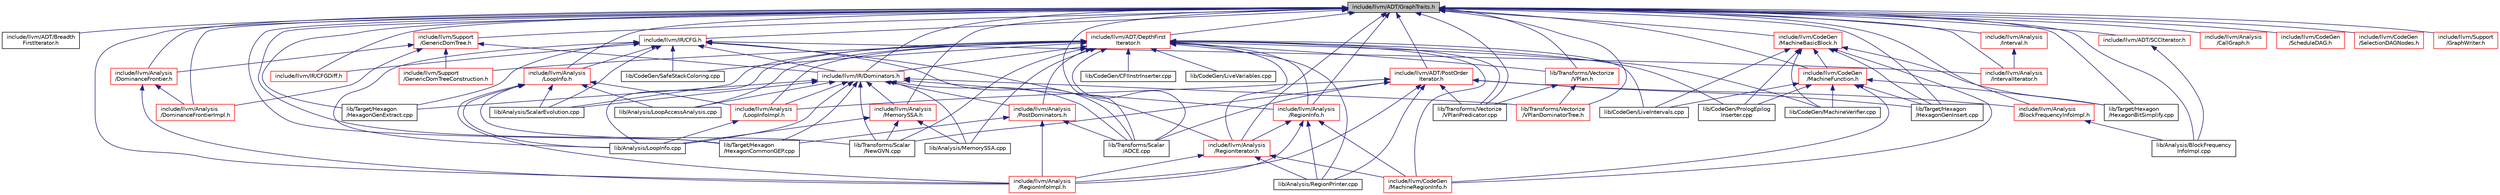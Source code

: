 digraph "include/llvm/ADT/GraphTraits.h"
{
 // LATEX_PDF_SIZE
  bgcolor="transparent";
  edge [fontname="Helvetica",fontsize="10",labelfontname="Helvetica",labelfontsize="10"];
  node [fontname="Helvetica",fontsize="10",shape="box"];
  Node1 [label="include/llvm/ADT/GraphTraits.h",height=0.2,width=0.4,color="black", fillcolor="grey75", style="filled", fontcolor="black",tooltip=" "];
  Node1 -> Node2 [dir="back",color="midnightblue",fontsize="10",style="solid",fontname="Helvetica"];
  Node2 [label="include/llvm/ADT/Breadth\lFirstIterator.h",height=0.2,width=0.4,color="black",URL="$BreadthFirstIterator_8h.html",tooltip=" "];
  Node1 -> Node3 [dir="back",color="midnightblue",fontsize="10",style="solid",fontname="Helvetica"];
  Node3 [label="include/llvm/ADT/DepthFirst\lIterator.h",height=0.2,width=0.4,color="red",URL="$DepthFirstIterator_8h.html",tooltip=" "];
  Node3 -> Node4 [dir="back",color="midnightblue",fontsize="10",style="solid",fontname="Helvetica"];
  Node4 [label="include/llvm/Analysis\l/LoopInfoImpl.h",height=0.2,width=0.4,color="red",URL="$LoopInfoImpl_8h.html",tooltip=" "];
  Node4 -> Node5 [dir="back",color="midnightblue",fontsize="10",style="solid",fontname="Helvetica"];
  Node5 [label="lib/Analysis/LoopInfo.cpp",height=0.2,width=0.4,color="black",URL="$LoopInfo_8cpp.html",tooltip=" "];
  Node3 -> Node23 [dir="back",color="midnightblue",fontsize="10",style="solid",fontname="Helvetica"];
  Node23 [label="include/llvm/Analysis\l/PostDominators.h",height=0.2,width=0.4,color="red",URL="$PostDominators_8h.html",tooltip=" "];
  Node23 -> Node181 [dir="back",color="midnightblue",fontsize="10",style="solid",fontname="Helvetica"];
  Node181 [label="include/llvm/Analysis\l/RegionInfoImpl.h",height=0.2,width=0.4,color="red",URL="$RegionInfoImpl_8h.html",tooltip=" "];
  Node23 -> Node114 [dir="back",color="midnightblue",fontsize="10",style="solid",fontname="Helvetica"];
  Node114 [label="lib/Target/Hexagon\l/HexagonCommonGEP.cpp",height=0.2,width=0.4,color="black",URL="$HexagonCommonGEP_8cpp.html",tooltip=" "];
  Node23 -> Node180 [dir="back",color="midnightblue",fontsize="10",style="solid",fontname="Helvetica"];
  Node180 [label="lib/Transforms/Scalar\l/ADCE.cpp",height=0.2,width=0.4,color="black",URL="$ADCE_8cpp.html",tooltip=" "];
  Node3 -> Node193 [dir="back",color="midnightblue",fontsize="10",style="solid",fontname="Helvetica"];
  Node193 [label="include/llvm/Analysis\l/RegionInfo.h",height=0.2,width=0.4,color="red",URL="$RegionInfo_8h.html",tooltip=" "];
  Node193 -> Node181 [dir="back",color="midnightblue",fontsize="10",style="solid",fontname="Helvetica"];
  Node193 -> Node194 [dir="back",color="midnightblue",fontsize="10",style="solid",fontname="Helvetica"];
  Node194 [label="include/llvm/Analysis\l/RegionIterator.h",height=0.2,width=0.4,color="red",URL="$RegionIterator_8h.html",tooltip=" "];
  Node194 -> Node181 [dir="back",color="midnightblue",fontsize="10",style="solid",fontname="Helvetica"];
  Node194 -> Node195 [dir="back",color="midnightblue",fontsize="10",style="solid",fontname="Helvetica"];
  Node195 [label="include/llvm/CodeGen\l/MachineRegionInfo.h",height=0.2,width=0.4,color="red",URL="$MachineRegionInfo_8h.html",tooltip=" "];
  Node194 -> Node197 [dir="back",color="midnightblue",fontsize="10",style="solid",fontname="Helvetica"];
  Node197 [label="lib/Analysis/RegionPrinter.cpp",height=0.2,width=0.4,color="black",URL="$RegionPrinter_8cpp.html",tooltip=" "];
  Node193 -> Node195 [dir="back",color="midnightblue",fontsize="10",style="solid",fontname="Helvetica"];
  Node193 -> Node197 [dir="back",color="midnightblue",fontsize="10",style="solid",fontname="Helvetica"];
  Node3 -> Node194 [dir="back",color="midnightblue",fontsize="10",style="solid",fontname="Helvetica"];
  Node3 -> Node195 [dir="back",color="midnightblue",fontsize="10",style="solid",fontname="Helvetica"];
  Node3 -> Node201 [dir="back",color="midnightblue",fontsize="10",style="solid",fontname="Helvetica"];
  Node201 [label="include/llvm/IR/Dominators.h",height=0.2,width=0.4,color="red",URL="$Dominators_8h.html",tooltip=" "];
  Node201 -> Node4 [dir="back",color="midnightblue",fontsize="10",style="solid",fontname="Helvetica"];
  Node201 -> Node306 [dir="back",color="midnightblue",fontsize="10",style="solid",fontname="Helvetica"];
  Node306 [label="include/llvm/Analysis\l/MemorySSA.h",height=0.2,width=0.4,color="red",URL="$MemorySSA_8h.html",tooltip="This file exposes an interface to building/using memory SSA to walk memory instructions using a use/d..."];
  Node306 -> Node5 [dir="back",color="midnightblue",fontsize="10",style="solid",fontname="Helvetica"];
  Node306 -> Node312 [dir="back",color="midnightblue",fontsize="10",style="solid",fontname="Helvetica"];
  Node312 [label="lib/Analysis/MemorySSA.cpp",height=0.2,width=0.4,color="black",URL="$MemorySSA_8cpp.html",tooltip=" "];
  Node306 -> Node162 [dir="back",color="midnightblue",fontsize="10",style="solid",fontname="Helvetica"];
  Node162 [label="lib/Transforms/Scalar\l/NewGVN.cpp",height=0.2,width=0.4,color="black",URL="$NewGVN_8cpp.html",tooltip="This file implements the new LLVM's Global Value Numbering pass."];
  Node201 -> Node23 [dir="back",color="midnightblue",fontsize="10",style="solid",fontname="Helvetica"];
  Node201 -> Node193 [dir="back",color="midnightblue",fontsize="10",style="solid",fontname="Helvetica"];
  Node201 -> Node277 [dir="back",color="midnightblue",fontsize="10",style="solid",fontname="Helvetica"];
  Node277 [label="lib/Analysis/LoopAccessAnalysis.cpp",height=0.2,width=0.4,color="black",URL="$LoopAccessAnalysis_8cpp.html",tooltip=" "];
  Node201 -> Node5 [dir="back",color="midnightblue",fontsize="10",style="solid",fontname="Helvetica"];
  Node201 -> Node312 [dir="back",color="midnightblue",fontsize="10",style="solid",fontname="Helvetica"];
  Node201 -> Node411 [dir="back",color="midnightblue",fontsize="10",style="solid",fontname="Helvetica"];
  Node411 [label="lib/Analysis/ScalarEvolution.cpp",height=0.2,width=0.4,color="black",URL="$ScalarEvolution_8cpp.html",tooltip=" "];
  Node201 -> Node114 [dir="back",color="midnightblue",fontsize="10",style="solid",fontname="Helvetica"];
  Node201 -> Node422 [dir="back",color="midnightblue",fontsize="10",style="solid",fontname="Helvetica"];
  Node422 [label="lib/Target/Hexagon\l/HexagonGenExtract.cpp",height=0.2,width=0.4,color="black",URL="$HexagonGenExtract_8cpp.html",tooltip=" "];
  Node201 -> Node180 [dir="back",color="midnightblue",fontsize="10",style="solid",fontname="Helvetica"];
  Node201 -> Node162 [dir="back",color="midnightblue",fontsize="10",style="solid",fontname="Helvetica"];
  Node201 -> Node16 [dir="back",color="midnightblue",fontsize="10",style="solid",fontname="Helvetica"];
  Node16 [label="lib/Transforms/Vectorize\l/VPlanDominatorTree.h",height=0.2,width=0.4,color="red",URL="$VPlanDominatorTree_8h.html",tooltip="This file implements dominator tree analysis for a single level of a VPlan's H-CFG."];
  Node3 -> Node433 [dir="back",color="midnightblue",fontsize="10",style="solid",fontname="Helvetica"];
  Node433 [label="include/llvm/Support\l/GenericDomTreeConstruction.h",height=0.2,width=0.4,color="red",URL="$GenericDomTreeConstruction_8h.html",tooltip="Generic dominator tree construction - This file provides routines to construct immediate dominator in..."];
  Node3 -> Node277 [dir="back",color="midnightblue",fontsize="10",style="solid",fontname="Helvetica"];
  Node3 -> Node5 [dir="back",color="midnightblue",fontsize="10",style="solid",fontname="Helvetica"];
  Node3 -> Node312 [dir="back",color="midnightblue",fontsize="10",style="solid",fontname="Helvetica"];
  Node3 -> Node197 [dir="back",color="midnightblue",fontsize="10",style="solid",fontname="Helvetica"];
  Node3 -> Node411 [dir="back",color="midnightblue",fontsize="10",style="solid",fontname="Helvetica"];
  Node3 -> Node504 [dir="back",color="midnightblue",fontsize="10",style="solid",fontname="Helvetica"];
  Node504 [label="lib/CodeGen/CFIInstrInserter.cpp",height=0.2,width=0.4,color="black",URL="$CFIInstrInserter_8cpp.html",tooltip=" "];
  Node3 -> Node454 [dir="back",color="midnightblue",fontsize="10",style="solid",fontname="Helvetica"];
  Node454 [label="lib/CodeGen/LiveIntervals.cpp",height=0.2,width=0.4,color="black",URL="$LiveIntervals_8cpp.html",tooltip=" "];
  Node3 -> Node505 [dir="back",color="midnightblue",fontsize="10",style="solid",fontname="Helvetica"];
  Node505 [label="lib/CodeGen/LiveVariables.cpp",height=0.2,width=0.4,color="black",URL="$LiveVariables_8cpp.html",tooltip=" "];
  Node3 -> Node506 [dir="back",color="midnightblue",fontsize="10",style="solid",fontname="Helvetica"];
  Node506 [label="lib/CodeGen/MachineVerifier.cpp",height=0.2,width=0.4,color="black",URL="$MachineVerifier_8cpp.html",tooltip=" "];
  Node3 -> Node466 [dir="back",color="midnightblue",fontsize="10",style="solid",fontname="Helvetica"];
  Node466 [label="lib/CodeGen/PrologEpilog\lInserter.cpp",height=0.2,width=0.4,color="black",URL="$PrologEpilogInserter_8cpp.html",tooltip=" "];
  Node3 -> Node507 [dir="back",color="midnightblue",fontsize="10",style="solid",fontname="Helvetica"];
  Node507 [label="lib/CodeGen/SafeStackColoring.cpp",height=0.2,width=0.4,color="black",URL="$SafeStackColoring_8cpp.html",tooltip=" "];
  Node3 -> Node180 [dir="back",color="midnightblue",fontsize="10",style="solid",fontname="Helvetica"];
  Node3 -> Node162 [dir="back",color="midnightblue",fontsize="10",style="solid",fontname="Helvetica"];
  Node3 -> Node8 [dir="back",color="midnightblue",fontsize="10",style="solid",fontname="Helvetica"];
  Node8 [label="lib/Transforms/Vectorize\l/VPlan.h",height=0.2,width=0.4,color="red",URL="$VPlan_8h.html",tooltip="This file contains the declarations of the Vectorization Plan base classes:"];
  Node8 -> Node16 [dir="back",color="midnightblue",fontsize="10",style="solid",fontname="Helvetica"];
  Node8 -> Node14 [dir="back",color="midnightblue",fontsize="10",style="solid",fontname="Helvetica"];
  Node14 [label="lib/Transforms/Vectorize\l/VPlanPredicator.cpp",height=0.2,width=0.4,color="black",URL="$VPlanPredicator_8cpp.html",tooltip="This file implements the VPlanPredicator class which contains the public interfaces to predicate and ..."];
  Node3 -> Node14 [dir="back",color="midnightblue",fontsize="10",style="solid",fontname="Helvetica"];
  Node1 -> Node512 [dir="back",color="midnightblue",fontsize="10",style="solid",fontname="Helvetica"];
  Node512 [label="include/llvm/ADT/PostOrder\lIterator.h",height=0.2,width=0.4,color="red",URL="$PostOrderIterator_8h.html",tooltip=" "];
  Node512 -> Node513 [dir="back",color="midnightblue",fontsize="10",style="solid",fontname="Helvetica"];
  Node513 [label="include/llvm/Analysis\l/BlockFrequencyInfoImpl.h",height=0.2,width=0.4,color="red",URL="$BlockFrequencyInfoImpl_8h.html",tooltip=" "];
  Node513 -> Node515 [dir="back",color="midnightblue",fontsize="10",style="solid",fontname="Helvetica"];
  Node515 [label="lib/Analysis/BlockFrequency\lInfoImpl.cpp",height=0.2,width=0.4,color="black",URL="$BlockFrequencyInfoImpl_8cpp.html",tooltip=" "];
  Node512 -> Node4 [dir="back",color="midnightblue",fontsize="10",style="solid",fontname="Helvetica"];
  Node512 -> Node181 [dir="back",color="midnightblue",fontsize="10",style="solid",fontname="Helvetica"];
  Node512 -> Node197 [dir="back",color="midnightblue",fontsize="10",style="solid",fontname="Helvetica"];
  Node512 -> Node485 [dir="back",color="midnightblue",fontsize="10",style="solid",fontname="Helvetica"];
  Node485 [label="lib/Target/Hexagon\l/HexagonGenInsert.cpp",height=0.2,width=0.4,color="black",URL="$HexagonGenInsert_8cpp.html",tooltip=" "];
  Node512 -> Node180 [dir="back",color="midnightblue",fontsize="10",style="solid",fontname="Helvetica"];
  Node512 -> Node162 [dir="back",color="midnightblue",fontsize="10",style="solid",fontname="Helvetica"];
  Node512 -> Node14 [dir="back",color="midnightblue",fontsize="10",style="solid",fontname="Helvetica"];
  Node1 -> Node1015 [dir="back",color="midnightblue",fontsize="10",style="solid",fontname="Helvetica"];
  Node1015 [label="include/llvm/ADT/SCCIterator.h",height=0.2,width=0.4,color="red",URL="$SCCIterator_8h.html",tooltip="This builds on the llvm/ADT/GraphTraits.h file to find the strongly connected components (SCCs) of a ..."];
  Node1015 -> Node515 [dir="back",color="midnightblue",fontsize="10",style="solid",fontname="Helvetica"];
  Node1 -> Node513 [dir="back",color="midnightblue",fontsize="10",style="solid",fontname="Helvetica"];
  Node1 -> Node1021 [dir="back",color="midnightblue",fontsize="10",style="solid",fontname="Helvetica"];
  Node1021 [label="include/llvm/Analysis\l/CallGraph.h",height=0.2,width=0.4,color="red",URL="$CallGraph_8h.html",tooltip="This file provides interfaces used to build and manipulate a call graph, which is a very useful tool ..."];
  Node1 -> Node1033 [dir="back",color="midnightblue",fontsize="10",style="solid",fontname="Helvetica"];
  Node1033 [label="include/llvm/Analysis\l/DominanceFrontier.h",height=0.2,width=0.4,color="red",URL="$DominanceFrontier_8h.html",tooltip=" "];
  Node1033 -> Node1034 [dir="back",color="midnightblue",fontsize="10",style="solid",fontname="Helvetica"];
  Node1034 [label="include/llvm/Analysis\l/DominanceFrontierImpl.h",height=0.2,width=0.4,color="red",URL="$DominanceFrontierImpl_8h.html",tooltip=" "];
  Node1033 -> Node181 [dir="back",color="midnightblue",fontsize="10",style="solid",fontname="Helvetica"];
  Node1 -> Node1034 [dir="back",color="midnightblue",fontsize="10",style="solid",fontname="Helvetica"];
  Node1 -> Node1036 [dir="back",color="midnightblue",fontsize="10",style="solid",fontname="Helvetica"];
  Node1036 [label="include/llvm/Analysis\l/Interval.h",height=0.2,width=0.4,color="red",URL="$Interval_8h.html",tooltip=" "];
  Node1036 -> Node1037 [dir="back",color="midnightblue",fontsize="10",style="solid",fontname="Helvetica"];
  Node1037 [label="include/llvm/Analysis\l/IntervalIterator.h",height=0.2,width=0.4,color="red",URL="$IntervalIterator_8h.html",tooltip=" "];
  Node1 -> Node1037 [dir="back",color="midnightblue",fontsize="10",style="solid",fontname="Helvetica"];
  Node1 -> Node1040 [dir="back",color="midnightblue",fontsize="10",style="solid",fontname="Helvetica"];
  Node1040 [label="include/llvm/Analysis\l/LoopInfo.h",height=0.2,width=0.4,color="red",URL="$LoopInfo_8h.html",tooltip=" "];
  Node1040 -> Node4 [dir="back",color="midnightblue",fontsize="10",style="solid",fontname="Helvetica"];
  Node1040 -> Node181 [dir="back",color="midnightblue",fontsize="10",style="solid",fontname="Helvetica"];
  Node1040 -> Node277 [dir="back",color="midnightblue",fontsize="10",style="solid",fontname="Helvetica"];
  Node1040 -> Node5 [dir="back",color="midnightblue",fontsize="10",style="solid",fontname="Helvetica"];
  Node1040 -> Node411 [dir="back",color="midnightblue",fontsize="10",style="solid",fontname="Helvetica"];
  Node1040 -> Node114 [dir="back",color="midnightblue",fontsize="10",style="solid",fontname="Helvetica"];
  Node1 -> Node306 [dir="back",color="midnightblue",fontsize="10",style="solid",fontname="Helvetica"];
  Node1 -> Node193 [dir="back",color="midnightblue",fontsize="10",style="solid",fontname="Helvetica"];
  Node1 -> Node181 [dir="back",color="midnightblue",fontsize="10",style="solid",fontname="Helvetica"];
  Node1 -> Node194 [dir="back",color="midnightblue",fontsize="10",style="solid",fontname="Helvetica"];
  Node1 -> Node1164 [dir="back",color="midnightblue",fontsize="10",style="solid",fontname="Helvetica"];
  Node1164 [label="include/llvm/CodeGen\l/MachineBasicBlock.h",height=0.2,width=0.4,color="red",URL="$MachineBasicBlock_8h.html",tooltip=" "];
  Node1164 -> Node1196 [dir="back",color="midnightblue",fontsize="10",style="solid",fontname="Helvetica"];
  Node1196 [label="include/llvm/CodeGen\l/MachineFunction.h",height=0.2,width=0.4,color="red",URL="$MachineFunction_8h.html",tooltip=" "];
  Node1196 -> Node195 [dir="back",color="midnightblue",fontsize="10",style="solid",fontname="Helvetica"];
  Node1196 -> Node454 [dir="back",color="midnightblue",fontsize="10",style="solid",fontname="Helvetica"];
  Node1196 -> Node506 [dir="back",color="midnightblue",fontsize="10",style="solid",fontname="Helvetica"];
  Node1196 -> Node466 [dir="back",color="midnightblue",fontsize="10",style="solid",fontname="Helvetica"];
  Node1196 -> Node481 [dir="back",color="midnightblue",fontsize="10",style="solid",fontname="Helvetica"];
  Node481 [label="lib/Target/Hexagon\l/HexagonBitSimplify.cpp",height=0.2,width=0.4,color="black",URL="$HexagonBitSimplify_8cpp.html",tooltip=" "];
  Node1196 -> Node485 [dir="back",color="midnightblue",fontsize="10",style="solid",fontname="Helvetica"];
  Node1164 -> Node195 [dir="back",color="midnightblue",fontsize="10",style="solid",fontname="Helvetica"];
  Node1164 -> Node454 [dir="back",color="midnightblue",fontsize="10",style="solid",fontname="Helvetica"];
  Node1164 -> Node506 [dir="back",color="midnightblue",fontsize="10",style="solid",fontname="Helvetica"];
  Node1164 -> Node466 [dir="back",color="midnightblue",fontsize="10",style="solid",fontname="Helvetica"];
  Node1164 -> Node481 [dir="back",color="midnightblue",fontsize="10",style="solid",fontname="Helvetica"];
  Node1164 -> Node485 [dir="back",color="midnightblue",fontsize="10",style="solid",fontname="Helvetica"];
  Node1 -> Node1196 [dir="back",color="midnightblue",fontsize="10",style="solid",fontname="Helvetica"];
  Node1 -> Node561 [dir="back",color="midnightblue",fontsize="10",style="solid",fontname="Helvetica"];
  Node561 [label="include/llvm/CodeGen\l/ScheduleDAG.h",height=0.2,width=0.4,color="red",URL="$ScheduleDAG_8h.html",tooltip=" "];
  Node1 -> Node1421 [dir="back",color="midnightblue",fontsize="10",style="solid",fontname="Helvetica"];
  Node1421 [label="include/llvm/CodeGen\l/SelectionDAGNodes.h",height=0.2,width=0.4,color="red",URL="$SelectionDAGNodes_8h.html",tooltip=" "];
  Node1 -> Node1438 [dir="back",color="midnightblue",fontsize="10",style="solid",fontname="Helvetica"];
  Node1438 [label="include/llvm/IR/CFG.h",height=0.2,width=0.4,color="red",URL="$IR_2CFG_8h.html",tooltip="This file provides various utilities for inspecting and working with the control flow graph in LLVM I..."];
  Node1438 -> Node1037 [dir="back",color="midnightblue",fontsize="10",style="solid",fontname="Helvetica"];
  Node1438 -> Node1040 [dir="back",color="midnightblue",fontsize="10",style="solid",fontname="Helvetica"];
  Node1438 -> Node194 [dir="back",color="midnightblue",fontsize="10",style="solid",fontname="Helvetica"];
  Node1438 -> Node1446 [dir="back",color="midnightblue",fontsize="10",style="solid",fontname="Helvetica"];
  Node1446 [label="include/llvm/IR/CFGDiff.h",height=0.2,width=0.4,color="red",URL="$CFGDiff_8h.html",tooltip=" "];
  Node1438 -> Node201 [dir="back",color="midnightblue",fontsize="10",style="solid",fontname="Helvetica"];
  Node1438 -> Node5 [dir="back",color="midnightblue",fontsize="10",style="solid",fontname="Helvetica"];
  Node1438 -> Node411 [dir="back",color="midnightblue",fontsize="10",style="solid",fontname="Helvetica"];
  Node1438 -> Node507 [dir="back",color="midnightblue",fontsize="10",style="solid",fontname="Helvetica"];
  Node1438 -> Node422 [dir="back",color="midnightblue",fontsize="10",style="solid",fontname="Helvetica"];
  Node1438 -> Node180 [dir="back",color="midnightblue",fontsize="10",style="solid",fontname="Helvetica"];
  Node1 -> Node1446 [dir="back",color="midnightblue",fontsize="10",style="solid",fontname="Helvetica"];
  Node1 -> Node201 [dir="back",color="midnightblue",fontsize="10",style="solid",fontname="Helvetica"];
  Node1 -> Node1459 [dir="back",color="midnightblue",fontsize="10",style="solid",fontname="Helvetica"];
  Node1459 [label="include/llvm/Support\l/GenericDomTree.h",height=0.2,width=0.4,color="red",URL="$GenericDomTree_8h.html",tooltip="This file defines a set of templates that efficiently compute a dominator tree over a generic graph."];
  Node1459 -> Node1033 [dir="back",color="midnightblue",fontsize="10",style="solid",fontname="Helvetica"];
  Node1459 -> Node1034 [dir="back",color="midnightblue",fontsize="10",style="solid",fontname="Helvetica"];
  Node1459 -> Node201 [dir="back",color="midnightblue",fontsize="10",style="solid",fontname="Helvetica"];
  Node1459 -> Node433 [dir="back",color="midnightblue",fontsize="10",style="solid",fontname="Helvetica"];
  Node1 -> Node1461 [dir="back",color="midnightblue",fontsize="10",style="solid",fontname="Helvetica"];
  Node1461 [label="include/llvm/Support\l/GraphWriter.h",height=0.2,width=0.4,color="red",URL="$GraphWriter_8h.html",tooltip=" "];
  Node1 -> Node515 [dir="back",color="midnightblue",fontsize="10",style="solid",fontname="Helvetica"];
  Node1 -> Node481 [dir="back",color="midnightblue",fontsize="10",style="solid",fontname="Helvetica"];
  Node1 -> Node114 [dir="back",color="midnightblue",fontsize="10",style="solid",fontname="Helvetica"];
  Node1 -> Node422 [dir="back",color="midnightblue",fontsize="10",style="solid",fontname="Helvetica"];
  Node1 -> Node485 [dir="back",color="midnightblue",fontsize="10",style="solid",fontname="Helvetica"];
  Node1 -> Node180 [dir="back",color="midnightblue",fontsize="10",style="solid",fontname="Helvetica"];
  Node1 -> Node162 [dir="back",color="midnightblue",fontsize="10",style="solid",fontname="Helvetica"];
  Node1 -> Node8 [dir="back",color="midnightblue",fontsize="10",style="solid",fontname="Helvetica"];
  Node1 -> Node16 [dir="back",color="midnightblue",fontsize="10",style="solid",fontname="Helvetica"];
  Node1 -> Node14 [dir="back",color="midnightblue",fontsize="10",style="solid",fontname="Helvetica"];
}
